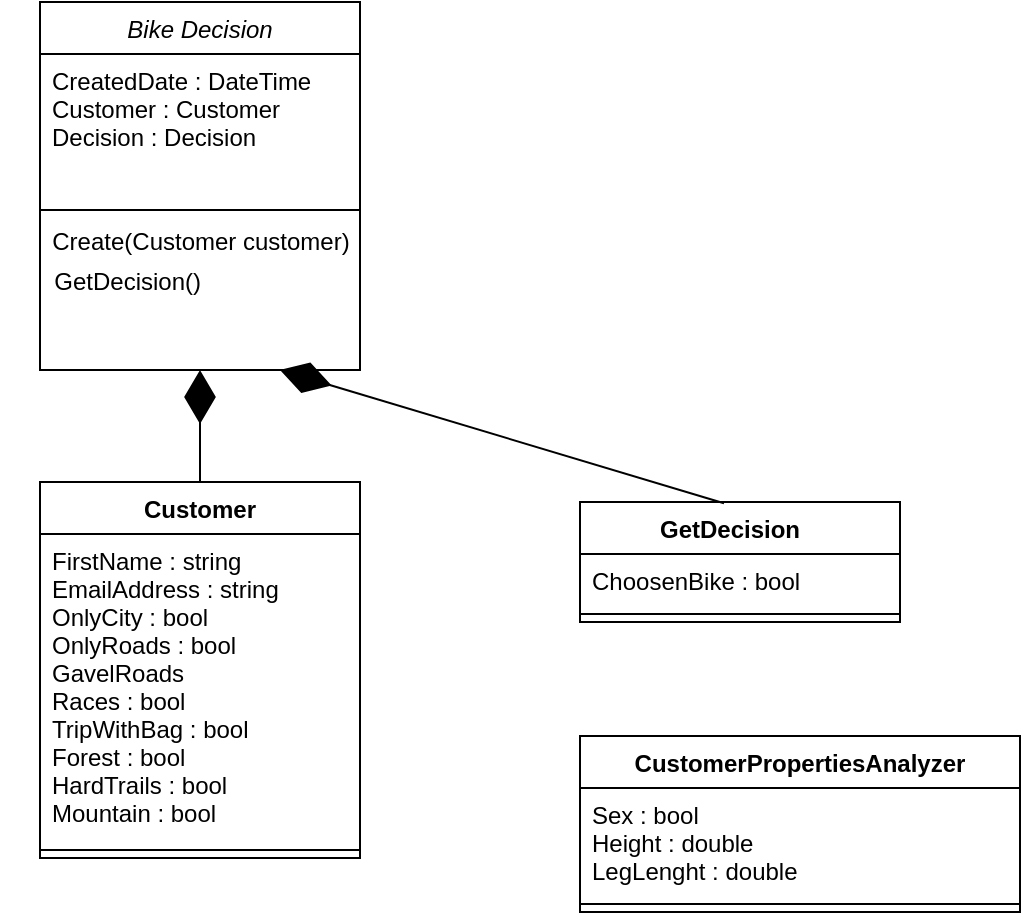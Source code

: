 <mxfile version="18.0.7" type="device" pages="2"><diagram id="C5RBs43oDa-KdzZeNtuy" name="Page-1"><mxGraphModel dx="1550" dy="819" grid="1" gridSize="10" guides="1" tooltips="1" connect="1" arrows="1" fold="1" page="1" pageScale="1" pageWidth="827" pageHeight="1169" math="0" shadow="0"><root><mxCell id="WIyWlLk6GJQsqaUBKTNV-0"/><mxCell id="WIyWlLk6GJQsqaUBKTNV-1" parent="WIyWlLk6GJQsqaUBKTNV-0"/><mxCell id="zkfFHV4jXpPFQw0GAbJ--0" value="Bike Decision" style="swimlane;fontStyle=2;align=center;verticalAlign=top;childLayout=stackLayout;horizontal=1;startSize=26;horizontalStack=0;resizeParent=1;resizeLast=0;collapsible=1;marginBottom=0;rounded=0;shadow=0;strokeWidth=1;" parent="WIyWlLk6GJQsqaUBKTNV-1" vertex="1"><mxGeometry x="220" y="130" width="160" height="184" as="geometry"><mxRectangle x="230" y="140" width="160" height="26" as="alternateBounds"/></mxGeometry></mxCell><mxCell id="zkfFHV4jXpPFQw0GAbJ--1" value="CreatedDate : DateTime&#10;Customer : Customer&#10;Decision : Decision&#10;" style="text;align=left;verticalAlign=top;spacingLeft=4;spacingRight=4;overflow=hidden;rotatable=0;points=[[0,0.5],[1,0.5]];portConstraint=eastwest;" parent="zkfFHV4jXpPFQw0GAbJ--0" vertex="1"><mxGeometry y="26" width="160" height="74" as="geometry"/></mxCell><mxCell id="zkfFHV4jXpPFQw0GAbJ--4" value="" style="line;html=1;strokeWidth=1;align=left;verticalAlign=middle;spacingTop=-1;spacingLeft=3;spacingRight=3;rotatable=0;labelPosition=right;points=[];portConstraint=eastwest;" parent="zkfFHV4jXpPFQw0GAbJ--0" vertex="1"><mxGeometry y="100" width="160" height="8" as="geometry"/></mxCell><mxCell id="1bhmdIzduMubMSIy7oJc-1" value="Create(Customer customer)" style="text;html=1;align=center;verticalAlign=middle;resizable=0;points=[];autosize=1;strokeColor=none;fillColor=none;" parent="WIyWlLk6GJQsqaUBKTNV-1" vertex="1"><mxGeometry x="220" y="240" width="160" height="20" as="geometry"/></mxCell><mxCell id="1bhmdIzduMubMSIy7oJc-3" value="&amp;nbsp; &amp;nbsp; &amp;nbsp;GetDecision()" style="text;html=1;align=center;verticalAlign=middle;resizable=0;points=[];autosize=1;strokeColor=none;fillColor=none;" parent="WIyWlLk6GJQsqaUBKTNV-1" vertex="1"><mxGeometry x="200" y="260" width="110" height="20" as="geometry"/></mxCell><mxCell id="rqasFqpMacJFVNfBHOD7-0" value="Customer" style="swimlane;fontStyle=1;align=center;verticalAlign=top;childLayout=stackLayout;horizontal=1;startSize=26;horizontalStack=0;resizeParent=1;resizeParentMax=0;resizeLast=0;collapsible=1;marginBottom=0;" parent="WIyWlLk6GJQsqaUBKTNV-1" vertex="1"><mxGeometry x="220" y="370" width="160" height="188" as="geometry"/></mxCell><mxCell id="rqasFqpMacJFVNfBHOD7-1" value="FirstName : string&#10;EmailAddress : string&#10;OnlyCity : bool&#10;OnlyRoads : bool&#10;GavelRoads&#10;Races : bool&#10;TripWithBag : bool&#10;Forest : bool&#10;HardTrails : bool&#10;Mountain : bool&#10;&#10; &#10;" style="text;strokeColor=none;fillColor=none;align=left;verticalAlign=top;spacingLeft=4;spacingRight=4;overflow=hidden;rotatable=0;points=[[0,0.5],[1,0.5]];portConstraint=eastwest;" parent="rqasFqpMacJFVNfBHOD7-0" vertex="1"><mxGeometry y="26" width="160" height="154" as="geometry"/></mxCell><mxCell id="rqasFqpMacJFVNfBHOD7-2" value="" style="line;strokeWidth=1;fillColor=none;align=left;verticalAlign=middle;spacingTop=-1;spacingLeft=3;spacingRight=3;rotatable=0;labelPosition=right;points=[];portConstraint=eastwest;" parent="rqasFqpMacJFVNfBHOD7-0" vertex="1"><mxGeometry y="180" width="160" height="8" as="geometry"/></mxCell><mxCell id="d8FQVGn-hcozY9Ig1MUQ-0" value="" style="endArrow=diamondThin;endFill=1;endSize=24;html=1;rounded=0;exitX=0.5;exitY=0;exitDx=0;exitDy=0;entryX=0.5;entryY=1;entryDx=0;entryDy=0;" parent="WIyWlLk6GJQsqaUBKTNV-1" source="rqasFqpMacJFVNfBHOD7-0" target="zkfFHV4jXpPFQw0GAbJ--0" edge="1"><mxGeometry width="160" relative="1" as="geometry"><mxPoint x="330" y="420" as="sourcePoint"/><mxPoint x="490" y="420" as="targetPoint"/></mxGeometry></mxCell><mxCell id="d8FQVGn-hcozY9Ig1MUQ-1" value="GetDecision   " style="swimlane;fontStyle=1;align=center;verticalAlign=top;childLayout=stackLayout;horizontal=1;startSize=26;horizontalStack=0;resizeParent=1;resizeParentMax=0;resizeLast=0;collapsible=1;marginBottom=0;" parent="WIyWlLk6GJQsqaUBKTNV-1" vertex="1"><mxGeometry x="490" y="380" width="160" height="60" as="geometry"/></mxCell><mxCell id="d8FQVGn-hcozY9Ig1MUQ-2" value="ChoosenBike : bool" style="text;strokeColor=none;fillColor=none;align=left;verticalAlign=top;spacingLeft=4;spacingRight=4;overflow=hidden;rotatable=0;points=[[0,0.5],[1,0.5]];portConstraint=eastwest;" parent="d8FQVGn-hcozY9Ig1MUQ-1" vertex="1"><mxGeometry y="26" width="160" height="26" as="geometry"/></mxCell><mxCell id="d8FQVGn-hcozY9Ig1MUQ-3" value="" style="line;strokeWidth=1;fillColor=none;align=left;verticalAlign=middle;spacingTop=-1;spacingLeft=3;spacingRight=3;rotatable=0;labelPosition=right;points=[];portConstraint=eastwest;" parent="d8FQVGn-hcozY9Ig1MUQ-1" vertex="1"><mxGeometry y="52" width="160" height="8" as="geometry"/></mxCell><mxCell id="d8FQVGn-hcozY9Ig1MUQ-5" value="" style="endArrow=diamondThin;endFill=1;endSize=24;html=1;rounded=0;exitX=0.45;exitY=0.011;exitDx=0;exitDy=0;exitPerimeter=0;entryX=0.75;entryY=1;entryDx=0;entryDy=0;" parent="WIyWlLk6GJQsqaUBKTNV-1" source="d8FQVGn-hcozY9Ig1MUQ-1" target="zkfFHV4jXpPFQw0GAbJ--0" edge="1"><mxGeometry width="160" relative="1" as="geometry"><mxPoint x="540" y="230" as="sourcePoint"/><mxPoint x="700" y="230" as="targetPoint"/></mxGeometry></mxCell><mxCell id="94ZaXDLOxOcWO9zHoFY2-0" value="CustomerPropertiesAnalyzer" style="swimlane;fontStyle=1;align=center;verticalAlign=top;childLayout=stackLayout;horizontal=1;startSize=26;horizontalStack=0;resizeParent=1;resizeParentMax=0;resizeLast=0;collapsible=1;marginBottom=0;" vertex="1" parent="WIyWlLk6GJQsqaUBKTNV-1"><mxGeometry x="490" y="497" width="220" height="88" as="geometry"/></mxCell><mxCell id="94ZaXDLOxOcWO9zHoFY2-1" value="Sex : bool&#10;Height : double&#10;LegLenght : double" style="text;strokeColor=none;fillColor=none;align=left;verticalAlign=top;spacingLeft=4;spacingRight=4;overflow=hidden;rotatable=0;points=[[0,0.5],[1,0.5]];portConstraint=eastwest;" vertex="1" parent="94ZaXDLOxOcWO9zHoFY2-0"><mxGeometry y="26" width="220" height="54" as="geometry"/></mxCell><mxCell id="94ZaXDLOxOcWO9zHoFY2-2" value="" style="line;strokeWidth=1;fillColor=none;align=left;verticalAlign=middle;spacingTop=-1;spacingLeft=3;spacingRight=3;rotatable=0;labelPosition=right;points=[];portConstraint=eastwest;" vertex="1" parent="94ZaXDLOxOcWO9zHoFY2-0"><mxGeometry y="80" width="220" height="8" as="geometry"/></mxCell></root></mxGraphModel></diagram><diagram id="c8ezNsX4IfugpWP2wqaJ" name="Page-2"><mxGraphModel dx="750" dy="1151" grid="1" gridSize="10" guides="1" tooltips="1" connect="1" arrows="1" fold="1" page="1" pageScale="1" pageWidth="827" pageHeight="1169" math="0" shadow="0"><root><mxCell id="0"/><mxCell id="1" parent="0"/></root></mxGraphModel></diagram></mxfile>